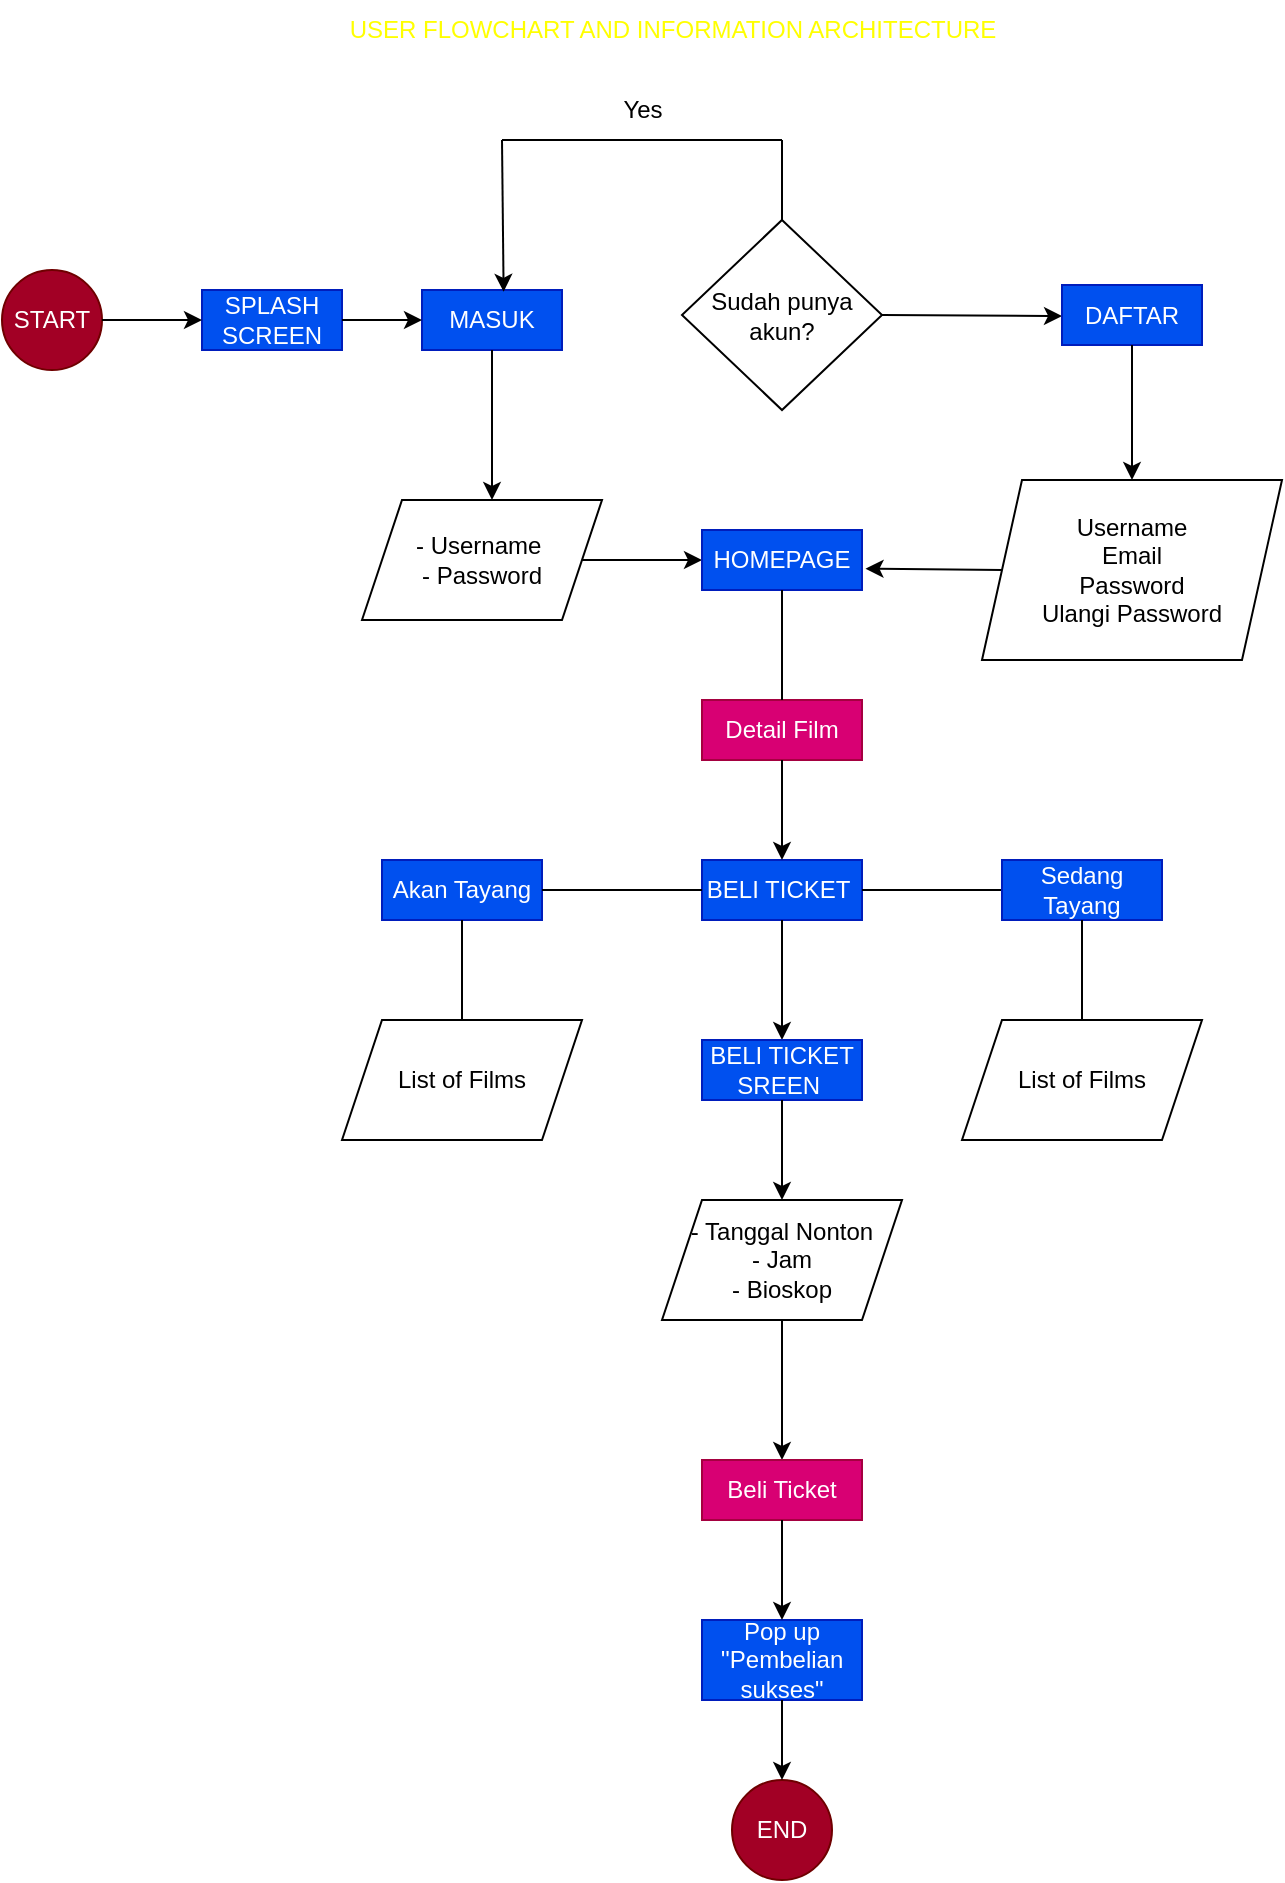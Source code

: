 <mxfile>
    <diagram id="wnuaYFqx_iDmmYVqm5sI" name="Page-1">
        <mxGraphModel dx="796" dy="367" grid="1" gridSize="10" guides="1" tooltips="1" connect="1" arrows="1" fold="1" page="1" pageScale="1" pageWidth="850" pageHeight="1100" math="0" shadow="0">
            <root>
                <mxCell id="0"/>
                <mxCell id="1" parent="0"/>
                <mxCell id="2" value="SPLASH SCREEN" style="rounded=0;whiteSpace=wrap;html=1;fillColor=#0050ef;fontColor=#ffffff;strokeColor=#001DBC;" parent="1" vertex="1">
                    <mxGeometry x="190" y="275" width="70" height="30" as="geometry"/>
                </mxCell>
                <mxCell id="11" value="START" style="ellipse;whiteSpace=wrap;html=1;aspect=fixed;fillColor=#a20025;fontColor=#ffffff;strokeColor=#6F0000;" parent="1" vertex="1">
                    <mxGeometry x="90" y="265" width="50" height="50" as="geometry"/>
                </mxCell>
                <mxCell id="12" value="MASUK" style="rounded=0;whiteSpace=wrap;html=1;fillColor=#0050ef;fontColor=#ffffff;strokeColor=#001DBC;" parent="1" vertex="1">
                    <mxGeometry x="300" y="275" width="70" height="30" as="geometry"/>
                </mxCell>
                <mxCell id="13" value="Sudah punya akun?" style="rhombus;whiteSpace=wrap;html=1;" parent="1" vertex="1">
                    <mxGeometry x="430" y="240" width="100" height="95" as="geometry"/>
                </mxCell>
                <mxCell id="15" value="" style="endArrow=none;html=1;exitX=0.5;exitY=0;exitDx=0;exitDy=0;" parent="1" source="13" edge="1">
                    <mxGeometry width="50" height="50" relative="1" as="geometry">
                        <mxPoint x="480" y="300" as="sourcePoint"/>
                        <mxPoint x="480" y="200" as="targetPoint"/>
                    </mxGeometry>
                </mxCell>
                <mxCell id="16" value="" style="endArrow=none;html=1;" parent="1" edge="1">
                    <mxGeometry width="50" height="50" relative="1" as="geometry">
                        <mxPoint x="340" y="200" as="sourcePoint"/>
                        <mxPoint x="480" y="200" as="targetPoint"/>
                    </mxGeometry>
                </mxCell>
                <mxCell id="18" value="Yes" style="text;html=1;align=center;verticalAlign=middle;resizable=0;points=[];autosize=1;strokeColor=none;fillColor=none;" parent="1" vertex="1">
                    <mxGeometry x="390" y="170" width="40" height="30" as="geometry"/>
                </mxCell>
                <mxCell id="20" value="" style="endArrow=classic;html=1;exitX=1;exitY=0.5;exitDx=0;exitDy=0;" parent="1" source="13" edge="1">
                    <mxGeometry width="50" height="50" relative="1" as="geometry">
                        <mxPoint x="590" y="310" as="sourcePoint"/>
                        <mxPoint x="620" y="288" as="targetPoint"/>
                    </mxGeometry>
                </mxCell>
                <mxCell id="21" value="DAFTAR" style="rounded=0;whiteSpace=wrap;html=1;fillColor=#0050ef;fontColor=#ffffff;strokeColor=#001DBC;" parent="1" vertex="1">
                    <mxGeometry x="620" y="272.5" width="70" height="30" as="geometry"/>
                </mxCell>
                <mxCell id="22" value="" style="endArrow=classic;html=1;entryX=0.583;entryY=0.03;entryDx=0;entryDy=0;entryPerimeter=0;" parent="1" target="12" edge="1">
                    <mxGeometry width="50" height="50" relative="1" as="geometry">
                        <mxPoint x="340" y="200" as="sourcePoint"/>
                        <mxPoint x="360" y="290" as="targetPoint"/>
                    </mxGeometry>
                </mxCell>
                <mxCell id="24" value="" style="endArrow=classic;html=1;exitX=0.5;exitY=1;exitDx=0;exitDy=0;" parent="1" source="12" edge="1">
                    <mxGeometry width="50" height="50" relative="1" as="geometry">
                        <mxPoint x="340" y="300" as="sourcePoint"/>
                        <mxPoint x="335" y="380" as="targetPoint"/>
                    </mxGeometry>
                </mxCell>
                <mxCell id="25" value="- Username&amp;nbsp;&lt;br&gt;- Password" style="shape=parallelogram;perimeter=parallelogramPerimeter;whiteSpace=wrap;html=1;fixedSize=1;" parent="1" vertex="1">
                    <mxGeometry x="270" y="380" width="120" height="60" as="geometry"/>
                </mxCell>
                <mxCell id="26" value="" style="endArrow=classic;html=1;exitX=1;exitY=0.5;exitDx=0;exitDy=0;" parent="1" source="25" edge="1">
                    <mxGeometry width="50" height="50" relative="1" as="geometry">
                        <mxPoint x="420" y="400" as="sourcePoint"/>
                        <mxPoint x="440" y="410" as="targetPoint"/>
                    </mxGeometry>
                </mxCell>
                <mxCell id="27" value="HOMEPAGE" style="rounded=0;whiteSpace=wrap;html=1;fillColor=#0050ef;fontColor=#ffffff;strokeColor=#001DBC;" parent="1" vertex="1">
                    <mxGeometry x="440" y="395" width="80" height="30" as="geometry"/>
                </mxCell>
                <mxCell id="28" value="" style="endArrow=classic;html=1;exitX=0.5;exitY=1;exitDx=0;exitDy=0;" parent="1" source="21" edge="1">
                    <mxGeometry width="50" height="50" relative="1" as="geometry">
                        <mxPoint x="580" y="310" as="sourcePoint"/>
                        <mxPoint x="655" y="370" as="targetPoint"/>
                    </mxGeometry>
                </mxCell>
                <mxCell id="29" value="Username&lt;br&gt;Email&lt;br&gt;Password&lt;br&gt;Ulangi Password" style="shape=parallelogram;perimeter=parallelogramPerimeter;whiteSpace=wrap;html=1;fixedSize=1;" parent="1" vertex="1">
                    <mxGeometry x="580" y="370" width="150" height="90" as="geometry"/>
                </mxCell>
                <mxCell id="30" value="" style="endArrow=classic;html=1;exitX=0;exitY=0.5;exitDx=0;exitDy=0;entryX=1.022;entryY=0.644;entryDx=0;entryDy=0;entryPerimeter=0;" parent="1" source="29" target="27" edge="1">
                    <mxGeometry width="50" height="50" relative="1" as="geometry">
                        <mxPoint x="580" y="440" as="sourcePoint"/>
                        <mxPoint x="630" y="390" as="targetPoint"/>
                    </mxGeometry>
                </mxCell>
                <mxCell id="31" value="Detail Film" style="rounded=0;whiteSpace=wrap;html=1;fillColor=#d80073;fontColor=#ffffff;strokeColor=#A50040;" parent="1" vertex="1">
                    <mxGeometry x="440" y="480" width="80" height="30" as="geometry"/>
                </mxCell>
                <mxCell id="32" value="" style="endArrow=none;html=1;entryX=0.5;entryY=1;entryDx=0;entryDy=0;exitX=0.5;exitY=0;exitDx=0;exitDy=0;" parent="1" source="31" target="27" edge="1">
                    <mxGeometry width="50" height="50" relative="1" as="geometry">
                        <mxPoint x="420" y="450" as="sourcePoint"/>
                        <mxPoint x="470" y="400" as="targetPoint"/>
                    </mxGeometry>
                </mxCell>
                <mxCell id="33" value="BELI TICKET&amp;nbsp;" style="rounded=0;whiteSpace=wrap;html=1;fillColor=#0050ef;fontColor=#ffffff;strokeColor=#001DBC;" parent="1" vertex="1">
                    <mxGeometry x="440" y="560" width="80" height="30" as="geometry"/>
                </mxCell>
                <mxCell id="34" value="" style="endArrow=classic;html=1;exitX=0.5;exitY=1;exitDx=0;exitDy=0;entryX=0.5;entryY=0;entryDx=0;entryDy=0;" parent="1" source="31" target="33" edge="1">
                    <mxGeometry width="50" height="50" relative="1" as="geometry">
                        <mxPoint x="480" y="590" as="sourcePoint"/>
                        <mxPoint x="530" y="540" as="targetPoint"/>
                    </mxGeometry>
                </mxCell>
                <mxCell id="35" value="" style="endArrow=none;html=1;exitX=1;exitY=0.5;exitDx=0;exitDy=0;" parent="1" source="33" edge="1">
                    <mxGeometry width="50" height="50" relative="1" as="geometry">
                        <mxPoint x="580" y="575" as="sourcePoint"/>
                        <mxPoint x="620" y="575" as="targetPoint"/>
                    </mxGeometry>
                </mxCell>
                <mxCell id="37" value="Sedang Tayang" style="rounded=0;whiteSpace=wrap;html=1;fillColor=#0050ef;fontColor=#ffffff;strokeColor=#001DBC;" parent="1" vertex="1">
                    <mxGeometry x="590" y="560" width="80" height="30" as="geometry"/>
                </mxCell>
                <mxCell id="38" value="Akan Tayang" style="rounded=0;whiteSpace=wrap;html=1;fillColor=#0050ef;fontColor=#ffffff;strokeColor=#001DBC;" parent="1" vertex="1">
                    <mxGeometry x="280" y="560" width="80" height="30" as="geometry"/>
                </mxCell>
                <mxCell id="39" value="" style="endArrow=none;html=1;exitX=0;exitY=0.5;exitDx=0;exitDy=0;entryX=1;entryY=0.5;entryDx=0;entryDy=0;" parent="1" source="33" target="38" edge="1">
                    <mxGeometry width="50" height="50" relative="1" as="geometry">
                        <mxPoint x="280" y="500" as="sourcePoint"/>
                        <mxPoint x="330" y="450" as="targetPoint"/>
                    </mxGeometry>
                </mxCell>
                <mxCell id="41" value="&lt;font color=&quot;#ffff00&quot;&gt;USER FLOWCHART AND INFORMATION ARCHITECTURE&lt;/font&gt;" style="text;html=1;align=center;verticalAlign=middle;resizable=0;points=[];autosize=1;strokeWidth=30;" parent="1" vertex="1">
                    <mxGeometry x="250" y="130" width="350" height="30" as="geometry"/>
                </mxCell>
                <mxCell id="42" value="" style="endArrow=none;html=1;fontColor=#FFFF00;entryX=0.5;entryY=1;entryDx=0;entryDy=0;" parent="1" target="38" edge="1">
                    <mxGeometry width="50" height="50" relative="1" as="geometry">
                        <mxPoint x="320" y="650" as="sourcePoint"/>
                        <mxPoint x="380" y="600" as="targetPoint"/>
                    </mxGeometry>
                </mxCell>
                <mxCell id="43" value="" style="endArrow=none;html=1;fontColor=#FFFF00;entryX=0.5;entryY=1;entryDx=0;entryDy=0;" parent="1" target="37" edge="1">
                    <mxGeometry width="50" height="50" relative="1" as="geometry">
                        <mxPoint x="630" y="650" as="sourcePoint"/>
                        <mxPoint x="560" y="600" as="targetPoint"/>
                    </mxGeometry>
                </mxCell>
                <mxCell id="44" value="List of Films" style="shape=parallelogram;perimeter=parallelogramPerimeter;whiteSpace=wrap;html=1;fixedSize=1;" parent="1" vertex="1">
                    <mxGeometry x="260" y="640" width="120" height="60" as="geometry"/>
                </mxCell>
                <mxCell id="45" value="List of Films" style="shape=parallelogram;perimeter=parallelogramPerimeter;whiteSpace=wrap;html=1;fixedSize=1;" parent="1" vertex="1">
                    <mxGeometry x="570" y="640" width="120" height="60" as="geometry"/>
                </mxCell>
                <mxCell id="46" value="" style="endArrow=classic;html=1;fontColor=#FFFF00;exitX=0.5;exitY=1;exitDx=0;exitDy=0;" parent="1" source="33" edge="1">
                    <mxGeometry width="50" height="50" relative="1" as="geometry">
                        <mxPoint x="420" y="520" as="sourcePoint"/>
                        <mxPoint x="480" y="650" as="targetPoint"/>
                    </mxGeometry>
                </mxCell>
                <mxCell id="47" value="BELI TICKET SREEN&amp;nbsp;" style="rounded=0;whiteSpace=wrap;html=1;fillColor=#0050ef;fontColor=#ffffff;strokeColor=#001DBC;" parent="1" vertex="1">
                    <mxGeometry x="440" y="650" width="80" height="30" as="geometry"/>
                </mxCell>
                <mxCell id="48" value="- Tanggal Nonton&lt;br&gt;- Jam&lt;br&gt;- Bioskop" style="shape=parallelogram;perimeter=parallelogramPerimeter;whiteSpace=wrap;html=1;fixedSize=1;" parent="1" vertex="1">
                    <mxGeometry x="420" y="730" width="120" height="60" as="geometry"/>
                </mxCell>
                <mxCell id="49" value="" style="endArrow=classic;html=1;fontColor=#FFFF00;exitX=0.5;exitY=1;exitDx=0;exitDy=0;entryX=0.5;entryY=0;entryDx=0;entryDy=0;" parent="1" source="47" target="48" edge="1">
                    <mxGeometry width="50" height="50" relative="1" as="geometry">
                        <mxPoint x="420" y="660" as="sourcePoint"/>
                        <mxPoint x="470" y="610" as="targetPoint"/>
                    </mxGeometry>
                </mxCell>
                <mxCell id="50" value="" style="endArrow=classic;html=1;fontColor=#FFFF00;exitX=0.5;exitY=1;exitDx=0;exitDy=0;" parent="1" source="48" edge="1">
                    <mxGeometry width="50" height="50" relative="1" as="geometry">
                        <mxPoint x="450" y="790" as="sourcePoint"/>
                        <mxPoint x="480" y="860" as="targetPoint"/>
                    </mxGeometry>
                </mxCell>
                <mxCell id="51" value="Beli Ticket" style="rounded=0;whiteSpace=wrap;html=1;fillColor=#d80073;fontColor=#ffffff;strokeColor=#A50040;" parent="1" vertex="1">
                    <mxGeometry x="440" y="860" width="80" height="30" as="geometry"/>
                </mxCell>
                <mxCell id="52" value="Pop up ''Pembelian sukses&quot;" style="rounded=0;whiteSpace=wrap;html=1;fillColor=#0050ef;fontColor=#ffffff;strokeColor=#001DBC;" parent="1" vertex="1">
                    <mxGeometry x="440" y="940" width="80" height="40" as="geometry"/>
                </mxCell>
                <mxCell id="53" value="" style="endArrow=classic;html=1;fontColor=#FFFF00;exitX=0.5;exitY=1;exitDx=0;exitDy=0;entryX=0.5;entryY=0;entryDx=0;entryDy=0;" parent="1" source="51" target="52" edge="1">
                    <mxGeometry width="50" height="50" relative="1" as="geometry">
                        <mxPoint x="470" y="940" as="sourcePoint"/>
                        <mxPoint x="520" y="890" as="targetPoint"/>
                    </mxGeometry>
                </mxCell>
                <mxCell id="54" value="END" style="ellipse;whiteSpace=wrap;html=1;aspect=fixed;fillColor=#a20025;fontColor=#ffffff;strokeColor=#6F0000;" parent="1" vertex="1">
                    <mxGeometry x="455" y="1020" width="50" height="50" as="geometry"/>
                </mxCell>
                <mxCell id="55" value="" style="endArrow=classic;html=1;fontColor=#FFFF00;exitX=0.5;exitY=1;exitDx=0;exitDy=0;" parent="1" source="52" target="54" edge="1">
                    <mxGeometry width="50" height="50" relative="1" as="geometry">
                        <mxPoint x="470" y="980" as="sourcePoint"/>
                        <mxPoint x="520" y="930" as="targetPoint"/>
                    </mxGeometry>
                </mxCell>
                <mxCell id="56" value="" style="endArrow=classic;html=1;exitX=1;exitY=0.5;exitDx=0;exitDy=0;entryX=0;entryY=0.5;entryDx=0;entryDy=0;" edge="1" parent="1" source="11" target="2">
                    <mxGeometry width="50" height="50" relative="1" as="geometry">
                        <mxPoint x="380" y="420" as="sourcePoint"/>
                        <mxPoint x="430" y="370" as="targetPoint"/>
                    </mxGeometry>
                </mxCell>
                <mxCell id="57" value="" style="endArrow=classic;html=1;exitX=1;exitY=0.5;exitDx=0;exitDy=0;" edge="1" parent="1" source="2" target="12">
                    <mxGeometry width="50" height="50" relative="1" as="geometry">
                        <mxPoint x="380" y="420" as="sourcePoint"/>
                        <mxPoint x="430" y="370" as="targetPoint"/>
                    </mxGeometry>
                </mxCell>
            </root>
        </mxGraphModel>
    </diagram>
</mxfile>